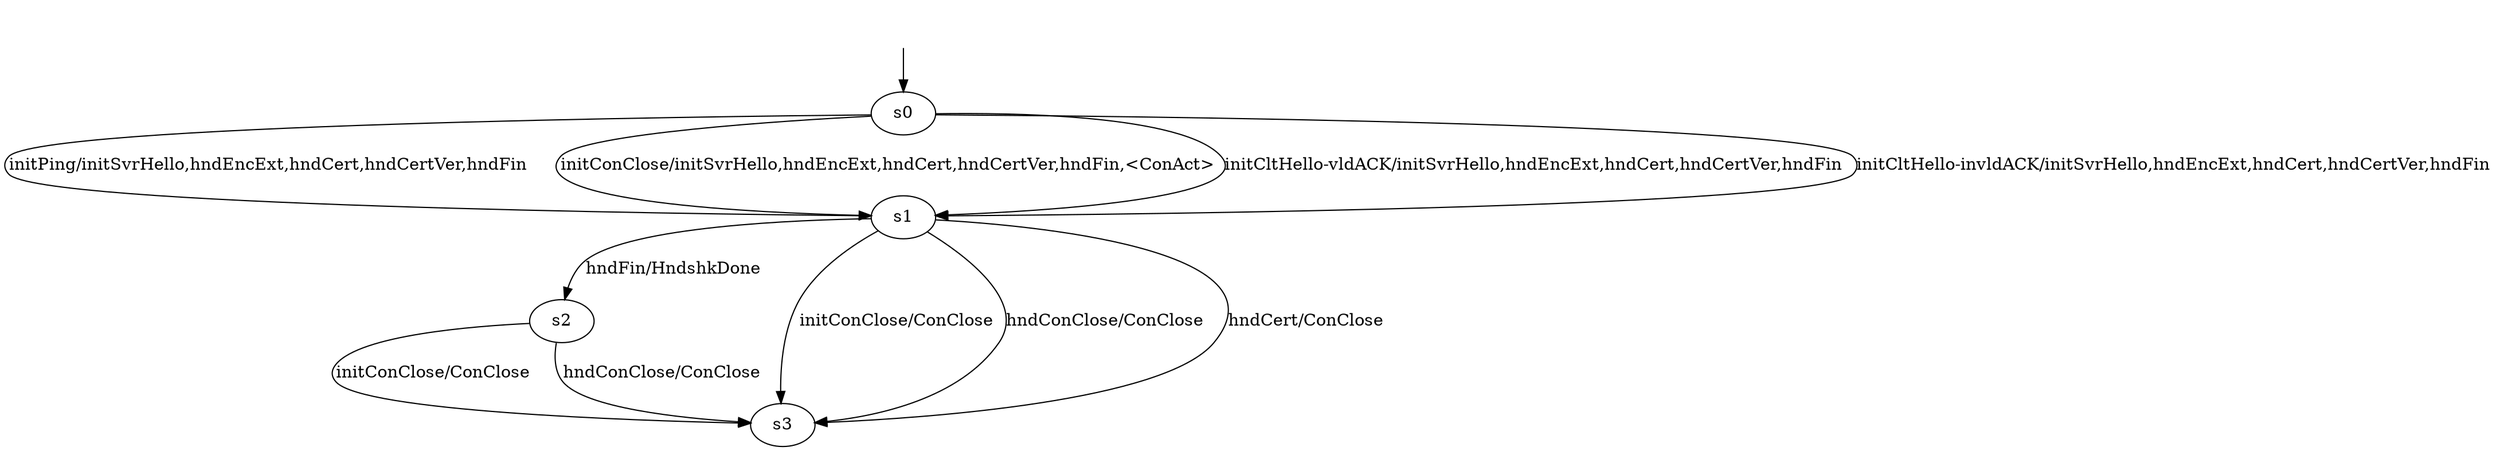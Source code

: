 digraph "pquicModels/pquic-BWRCA-CS-0/learnedModel" {
s0 [label=s0];
s1 [label=s1];
s2 [label=s2];
s3 [label=s3];
s0 -> s1  [label="initPing/initSvrHello,hndEncExt,hndCert,hndCertVer,hndFin "];
s0 -> s1  [label="initConClose/initSvrHello,hndEncExt,hndCert,hndCertVer,hndFin,<ConAct> "];
s0 -> s1  [label="initCltHello-vldACK/initSvrHello,hndEncExt,hndCert,hndCertVer,hndFin "];
s0 -> s1  [label="initCltHello-invldACK/initSvrHello,hndEncExt,hndCert,hndCertVer,hndFin "];
s1 -> s3  [label="initConClose/ConClose "];
s1 -> s2  [label="hndFin/HndshkDone "];
s1 -> s3  [label="hndConClose/ConClose "];
s1 -> s3  [label="hndCert/ConClose "];
s2 -> s3  [label="initConClose/ConClose "];
s2 -> s3  [label="hndConClose/ConClose "];
__start0 [label="", shape=none];
__start0 -> s0  [label=""];
}
